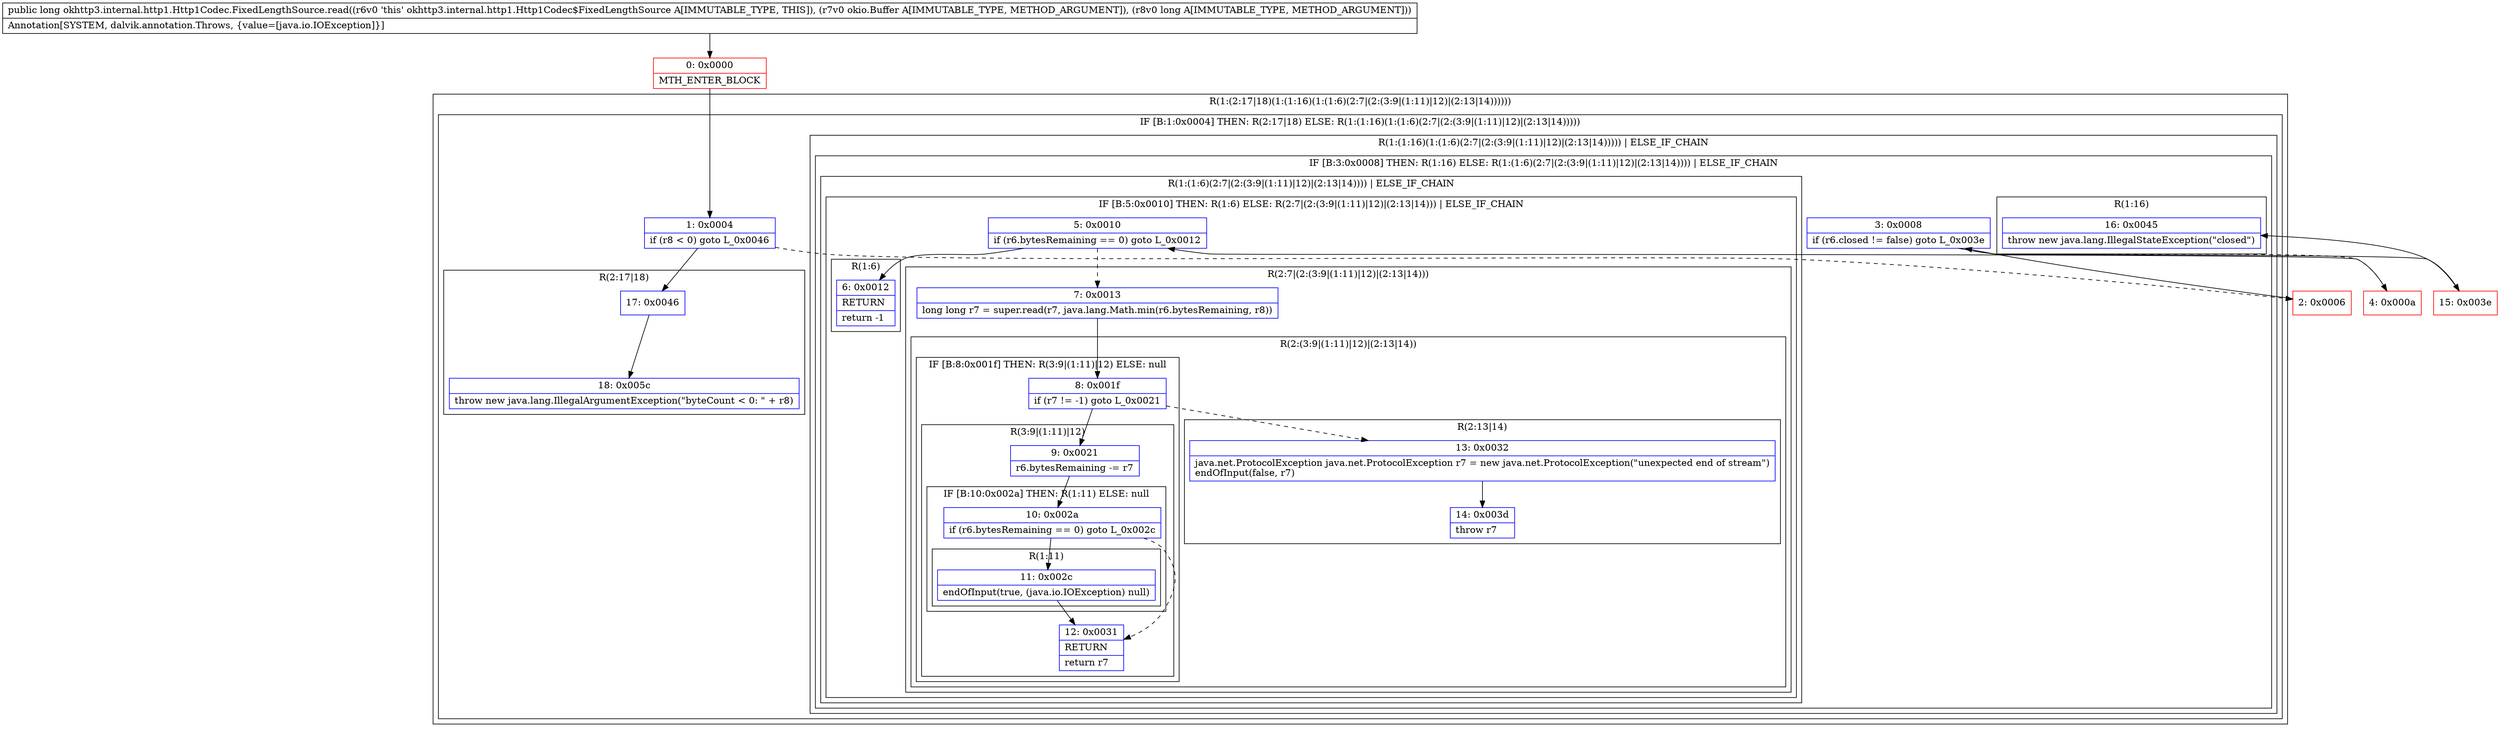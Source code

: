 digraph "CFG forokhttp3.internal.http1.Http1Codec.FixedLengthSource.read(Lokio\/Buffer;J)J" {
subgraph cluster_Region_1328196566 {
label = "R(1:(2:17|18)(1:(1:16)(1:(1:6)(2:7|(2:(3:9|(1:11)|12)|(2:13|14))))))";
node [shape=record,color=blue];
subgraph cluster_IfRegion_321551263 {
label = "IF [B:1:0x0004] THEN: R(2:17|18) ELSE: R(1:(1:16)(1:(1:6)(2:7|(2:(3:9|(1:11)|12)|(2:13|14)))))";
node [shape=record,color=blue];
Node_1 [shape=record,label="{1\:\ 0x0004|if (r8 \< 0) goto L_0x0046\l}"];
subgraph cluster_Region_2014483966 {
label = "R(2:17|18)";
node [shape=record,color=blue];
Node_17 [shape=record,label="{17\:\ 0x0046}"];
Node_18 [shape=record,label="{18\:\ 0x005c|throw new java.lang.IllegalArgumentException(\"byteCount \< 0: \" + r8)\l}"];
}
subgraph cluster_Region_1036154088 {
label = "R(1:(1:16)(1:(1:6)(2:7|(2:(3:9|(1:11)|12)|(2:13|14))))) | ELSE_IF_CHAIN\l";
node [shape=record,color=blue];
subgraph cluster_IfRegion_665586845 {
label = "IF [B:3:0x0008] THEN: R(1:16) ELSE: R(1:(1:6)(2:7|(2:(3:9|(1:11)|12)|(2:13|14)))) | ELSE_IF_CHAIN\l";
node [shape=record,color=blue];
Node_3 [shape=record,label="{3\:\ 0x0008|if (r6.closed != false) goto L_0x003e\l}"];
subgraph cluster_Region_1729785204 {
label = "R(1:16)";
node [shape=record,color=blue];
Node_16 [shape=record,label="{16\:\ 0x0045|throw new java.lang.IllegalStateException(\"closed\")\l}"];
}
subgraph cluster_Region_189507852 {
label = "R(1:(1:6)(2:7|(2:(3:9|(1:11)|12)|(2:13|14)))) | ELSE_IF_CHAIN\l";
node [shape=record,color=blue];
subgraph cluster_IfRegion_629209529 {
label = "IF [B:5:0x0010] THEN: R(1:6) ELSE: R(2:7|(2:(3:9|(1:11)|12)|(2:13|14))) | ELSE_IF_CHAIN\l";
node [shape=record,color=blue];
Node_5 [shape=record,label="{5\:\ 0x0010|if (r6.bytesRemaining == 0) goto L_0x0012\l}"];
subgraph cluster_Region_1653588336 {
label = "R(1:6)";
node [shape=record,color=blue];
Node_6 [shape=record,label="{6\:\ 0x0012|RETURN\l|return \-1\l}"];
}
subgraph cluster_Region_1288052271 {
label = "R(2:7|(2:(3:9|(1:11)|12)|(2:13|14)))";
node [shape=record,color=blue];
Node_7 [shape=record,label="{7\:\ 0x0013|long long r7 = super.read(r7, java.lang.Math.min(r6.bytesRemaining, r8))\l}"];
subgraph cluster_Region_1456107928 {
label = "R(2:(3:9|(1:11)|12)|(2:13|14))";
node [shape=record,color=blue];
subgraph cluster_IfRegion_832956452 {
label = "IF [B:8:0x001f] THEN: R(3:9|(1:11)|12) ELSE: null";
node [shape=record,color=blue];
Node_8 [shape=record,label="{8\:\ 0x001f|if (r7 != \-1) goto L_0x0021\l}"];
subgraph cluster_Region_380336430 {
label = "R(3:9|(1:11)|12)";
node [shape=record,color=blue];
Node_9 [shape=record,label="{9\:\ 0x0021|r6.bytesRemaining \-= r7\l}"];
subgraph cluster_IfRegion_10465668 {
label = "IF [B:10:0x002a] THEN: R(1:11) ELSE: null";
node [shape=record,color=blue];
Node_10 [shape=record,label="{10\:\ 0x002a|if (r6.bytesRemaining == 0) goto L_0x002c\l}"];
subgraph cluster_Region_577817887 {
label = "R(1:11)";
node [shape=record,color=blue];
Node_11 [shape=record,label="{11\:\ 0x002c|endOfInput(true, (java.io.IOException) null)\l}"];
}
}
Node_12 [shape=record,label="{12\:\ 0x0031|RETURN\l|return r7\l}"];
}
}
subgraph cluster_Region_1156258851 {
label = "R(2:13|14)";
node [shape=record,color=blue];
Node_13 [shape=record,label="{13\:\ 0x0032|java.net.ProtocolException java.net.ProtocolException r7 = new java.net.ProtocolException(\"unexpected end of stream\")\lendOfInput(false, r7)\l}"];
Node_14 [shape=record,label="{14\:\ 0x003d|throw r7\l}"];
}
}
}
}
}
}
}
}
}
Node_0 [shape=record,color=red,label="{0\:\ 0x0000|MTH_ENTER_BLOCK\l}"];
Node_2 [shape=record,color=red,label="{2\:\ 0x0006}"];
Node_4 [shape=record,color=red,label="{4\:\ 0x000a}"];
Node_15 [shape=record,color=red,label="{15\:\ 0x003e}"];
MethodNode[shape=record,label="{public long okhttp3.internal.http1.Http1Codec.FixedLengthSource.read((r6v0 'this' okhttp3.internal.http1.Http1Codec$FixedLengthSource A[IMMUTABLE_TYPE, THIS]), (r7v0 okio.Buffer A[IMMUTABLE_TYPE, METHOD_ARGUMENT]), (r8v0 long A[IMMUTABLE_TYPE, METHOD_ARGUMENT]))  | Annotation[SYSTEM, dalvik.annotation.Throws, \{value=[java.io.IOException]\}]\l}"];
MethodNode -> Node_0;
Node_1 -> Node_2[style=dashed];
Node_1 -> Node_17;
Node_17 -> Node_18;
Node_3 -> Node_4[style=dashed];
Node_3 -> Node_15;
Node_5 -> Node_6;
Node_5 -> Node_7[style=dashed];
Node_7 -> Node_8;
Node_8 -> Node_9;
Node_8 -> Node_13[style=dashed];
Node_9 -> Node_10;
Node_10 -> Node_11;
Node_10 -> Node_12[style=dashed];
Node_11 -> Node_12;
Node_13 -> Node_14;
Node_0 -> Node_1;
Node_2 -> Node_3;
Node_4 -> Node_5;
Node_15 -> Node_16;
}

